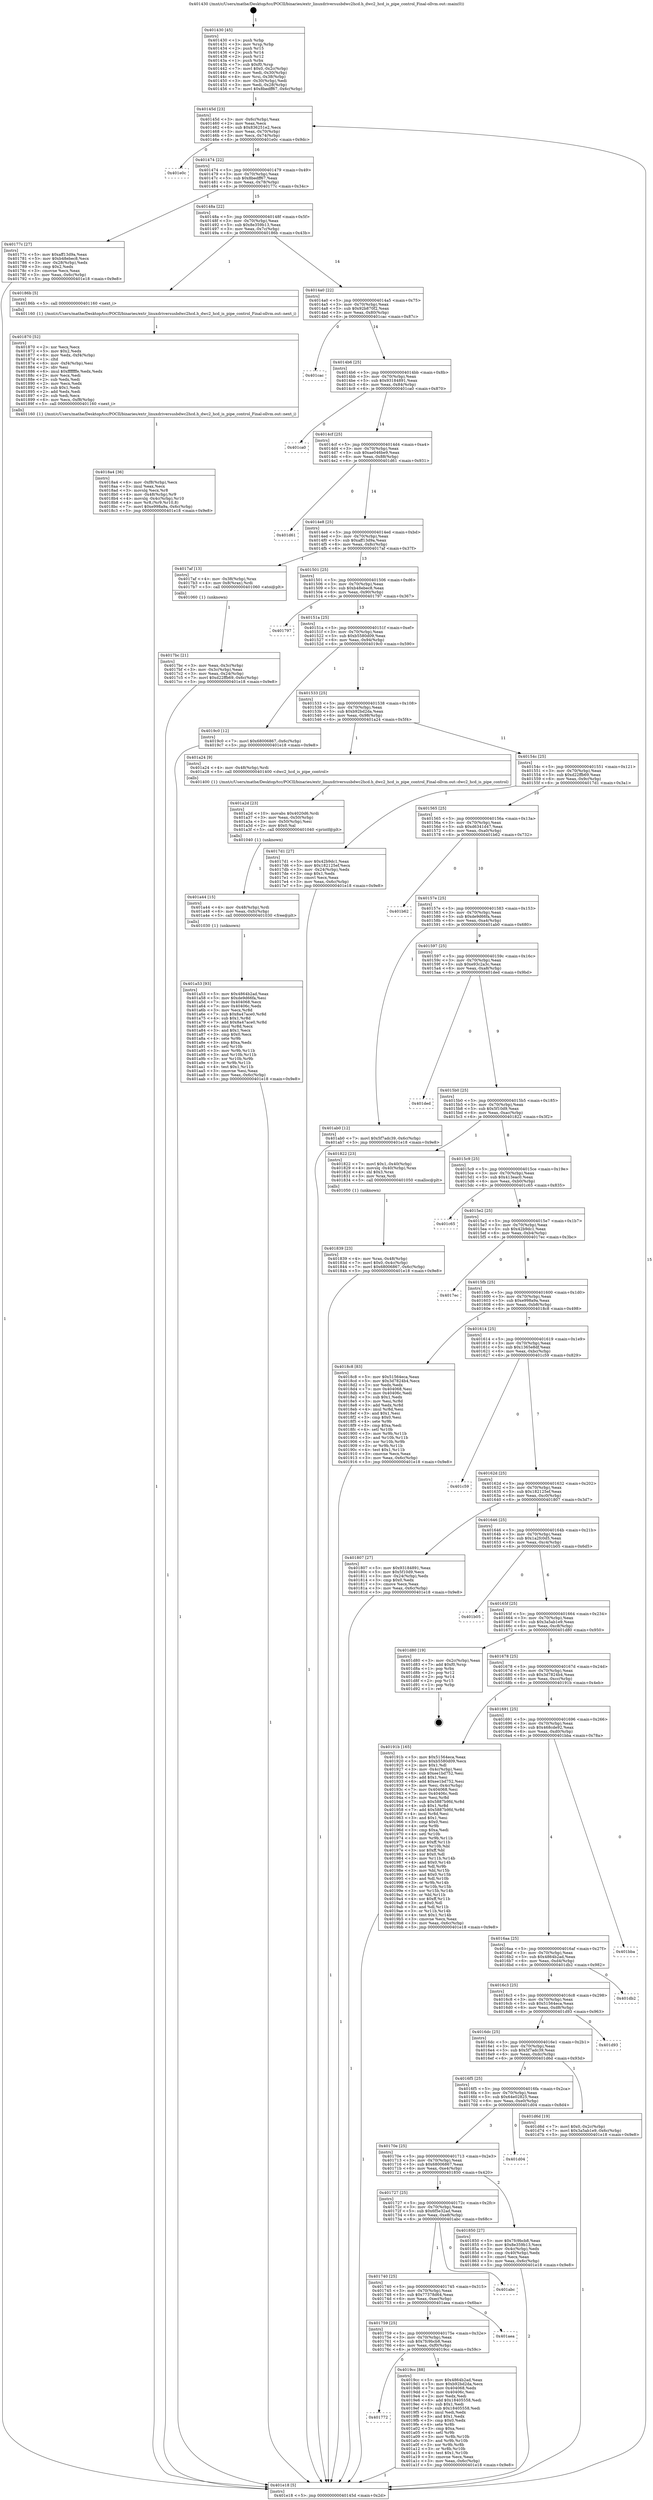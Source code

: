 digraph "0x401430" {
  label = "0x401430 (/mnt/c/Users/mathe/Desktop/tcc/POCII/binaries/extr_linuxdriversusbdwc2hcd.h_dwc2_hcd_is_pipe_control_Final-ollvm.out::main(0))"
  labelloc = "t"
  node[shape=record]

  Entry [label="",width=0.3,height=0.3,shape=circle,fillcolor=black,style=filled]
  "0x40145d" [label="{
     0x40145d [23]\l
     | [instrs]\l
     &nbsp;&nbsp;0x40145d \<+3\>: mov -0x6c(%rbp),%eax\l
     &nbsp;&nbsp;0x401460 \<+2\>: mov %eax,%ecx\l
     &nbsp;&nbsp;0x401462 \<+6\>: sub $0x836251e2,%ecx\l
     &nbsp;&nbsp;0x401468 \<+3\>: mov %eax,-0x70(%rbp)\l
     &nbsp;&nbsp;0x40146b \<+3\>: mov %ecx,-0x74(%rbp)\l
     &nbsp;&nbsp;0x40146e \<+6\>: je 0000000000401e0c \<main+0x9dc\>\l
  }"]
  "0x401e0c" [label="{
     0x401e0c\l
  }", style=dashed]
  "0x401474" [label="{
     0x401474 [22]\l
     | [instrs]\l
     &nbsp;&nbsp;0x401474 \<+5\>: jmp 0000000000401479 \<main+0x49\>\l
     &nbsp;&nbsp;0x401479 \<+3\>: mov -0x70(%rbp),%eax\l
     &nbsp;&nbsp;0x40147c \<+5\>: sub $0x8bedff67,%eax\l
     &nbsp;&nbsp;0x401481 \<+3\>: mov %eax,-0x78(%rbp)\l
     &nbsp;&nbsp;0x401484 \<+6\>: je 000000000040177c \<main+0x34c\>\l
  }"]
  Exit [label="",width=0.3,height=0.3,shape=circle,fillcolor=black,style=filled,peripheries=2]
  "0x40177c" [label="{
     0x40177c [27]\l
     | [instrs]\l
     &nbsp;&nbsp;0x40177c \<+5\>: mov $0xaff13d9a,%eax\l
     &nbsp;&nbsp;0x401781 \<+5\>: mov $0xb48ebec8,%ecx\l
     &nbsp;&nbsp;0x401786 \<+3\>: mov -0x28(%rbp),%edx\l
     &nbsp;&nbsp;0x401789 \<+3\>: cmp $0x2,%edx\l
     &nbsp;&nbsp;0x40178c \<+3\>: cmovne %ecx,%eax\l
     &nbsp;&nbsp;0x40178f \<+3\>: mov %eax,-0x6c(%rbp)\l
     &nbsp;&nbsp;0x401792 \<+5\>: jmp 0000000000401e18 \<main+0x9e8\>\l
  }"]
  "0x40148a" [label="{
     0x40148a [22]\l
     | [instrs]\l
     &nbsp;&nbsp;0x40148a \<+5\>: jmp 000000000040148f \<main+0x5f\>\l
     &nbsp;&nbsp;0x40148f \<+3\>: mov -0x70(%rbp),%eax\l
     &nbsp;&nbsp;0x401492 \<+5\>: sub $0x8e359b13,%eax\l
     &nbsp;&nbsp;0x401497 \<+3\>: mov %eax,-0x7c(%rbp)\l
     &nbsp;&nbsp;0x40149a \<+6\>: je 000000000040186b \<main+0x43b\>\l
  }"]
  "0x401e18" [label="{
     0x401e18 [5]\l
     | [instrs]\l
     &nbsp;&nbsp;0x401e18 \<+5\>: jmp 000000000040145d \<main+0x2d\>\l
  }"]
  "0x401430" [label="{
     0x401430 [45]\l
     | [instrs]\l
     &nbsp;&nbsp;0x401430 \<+1\>: push %rbp\l
     &nbsp;&nbsp;0x401431 \<+3\>: mov %rsp,%rbp\l
     &nbsp;&nbsp;0x401434 \<+2\>: push %r15\l
     &nbsp;&nbsp;0x401436 \<+2\>: push %r14\l
     &nbsp;&nbsp;0x401438 \<+2\>: push %r12\l
     &nbsp;&nbsp;0x40143a \<+1\>: push %rbx\l
     &nbsp;&nbsp;0x40143b \<+7\>: sub $0xf0,%rsp\l
     &nbsp;&nbsp;0x401442 \<+7\>: movl $0x0,-0x2c(%rbp)\l
     &nbsp;&nbsp;0x401449 \<+3\>: mov %edi,-0x30(%rbp)\l
     &nbsp;&nbsp;0x40144c \<+4\>: mov %rsi,-0x38(%rbp)\l
     &nbsp;&nbsp;0x401450 \<+3\>: mov -0x30(%rbp),%edi\l
     &nbsp;&nbsp;0x401453 \<+3\>: mov %edi,-0x28(%rbp)\l
     &nbsp;&nbsp;0x401456 \<+7\>: movl $0x8bedff67,-0x6c(%rbp)\l
  }"]
  "0x401a53" [label="{
     0x401a53 [93]\l
     | [instrs]\l
     &nbsp;&nbsp;0x401a53 \<+5\>: mov $0x4864b2ad,%eax\l
     &nbsp;&nbsp;0x401a58 \<+5\>: mov $0xde9d66fa,%esi\l
     &nbsp;&nbsp;0x401a5d \<+7\>: mov 0x404068,%ecx\l
     &nbsp;&nbsp;0x401a64 \<+7\>: mov 0x40406c,%edx\l
     &nbsp;&nbsp;0x401a6b \<+3\>: mov %ecx,%r8d\l
     &nbsp;&nbsp;0x401a6e \<+7\>: sub $0x8a47ace0,%r8d\l
     &nbsp;&nbsp;0x401a75 \<+4\>: sub $0x1,%r8d\l
     &nbsp;&nbsp;0x401a79 \<+7\>: add $0x8a47ace0,%r8d\l
     &nbsp;&nbsp;0x401a80 \<+4\>: imul %r8d,%ecx\l
     &nbsp;&nbsp;0x401a84 \<+3\>: and $0x1,%ecx\l
     &nbsp;&nbsp;0x401a87 \<+3\>: cmp $0x0,%ecx\l
     &nbsp;&nbsp;0x401a8a \<+4\>: sete %r9b\l
     &nbsp;&nbsp;0x401a8e \<+3\>: cmp $0xa,%edx\l
     &nbsp;&nbsp;0x401a91 \<+4\>: setl %r10b\l
     &nbsp;&nbsp;0x401a95 \<+3\>: mov %r9b,%r11b\l
     &nbsp;&nbsp;0x401a98 \<+3\>: and %r10b,%r11b\l
     &nbsp;&nbsp;0x401a9b \<+3\>: xor %r10b,%r9b\l
     &nbsp;&nbsp;0x401a9e \<+3\>: or %r9b,%r11b\l
     &nbsp;&nbsp;0x401aa1 \<+4\>: test $0x1,%r11b\l
     &nbsp;&nbsp;0x401aa5 \<+3\>: cmovne %esi,%eax\l
     &nbsp;&nbsp;0x401aa8 \<+3\>: mov %eax,-0x6c(%rbp)\l
     &nbsp;&nbsp;0x401aab \<+5\>: jmp 0000000000401e18 \<main+0x9e8\>\l
  }"]
  "0x40186b" [label="{
     0x40186b [5]\l
     | [instrs]\l
     &nbsp;&nbsp;0x40186b \<+5\>: call 0000000000401160 \<next_i\>\l
     | [calls]\l
     &nbsp;&nbsp;0x401160 \{1\} (/mnt/c/Users/mathe/Desktop/tcc/POCII/binaries/extr_linuxdriversusbdwc2hcd.h_dwc2_hcd_is_pipe_control_Final-ollvm.out::next_i)\l
  }"]
  "0x4014a0" [label="{
     0x4014a0 [22]\l
     | [instrs]\l
     &nbsp;&nbsp;0x4014a0 \<+5\>: jmp 00000000004014a5 \<main+0x75\>\l
     &nbsp;&nbsp;0x4014a5 \<+3\>: mov -0x70(%rbp),%eax\l
     &nbsp;&nbsp;0x4014a8 \<+5\>: sub $0x92b870f2,%eax\l
     &nbsp;&nbsp;0x4014ad \<+3\>: mov %eax,-0x80(%rbp)\l
     &nbsp;&nbsp;0x4014b0 \<+6\>: je 0000000000401cac \<main+0x87c\>\l
  }"]
  "0x401a44" [label="{
     0x401a44 [15]\l
     | [instrs]\l
     &nbsp;&nbsp;0x401a44 \<+4\>: mov -0x48(%rbp),%rdi\l
     &nbsp;&nbsp;0x401a48 \<+6\>: mov %eax,-0xfc(%rbp)\l
     &nbsp;&nbsp;0x401a4e \<+5\>: call 0000000000401030 \<free@plt\>\l
     | [calls]\l
     &nbsp;&nbsp;0x401030 \{1\} (unknown)\l
  }"]
  "0x401cac" [label="{
     0x401cac\l
  }", style=dashed]
  "0x4014b6" [label="{
     0x4014b6 [25]\l
     | [instrs]\l
     &nbsp;&nbsp;0x4014b6 \<+5\>: jmp 00000000004014bb \<main+0x8b\>\l
     &nbsp;&nbsp;0x4014bb \<+3\>: mov -0x70(%rbp),%eax\l
     &nbsp;&nbsp;0x4014be \<+5\>: sub $0x93184891,%eax\l
     &nbsp;&nbsp;0x4014c3 \<+6\>: mov %eax,-0x84(%rbp)\l
     &nbsp;&nbsp;0x4014c9 \<+6\>: je 0000000000401ca0 \<main+0x870\>\l
  }"]
  "0x401a2d" [label="{
     0x401a2d [23]\l
     | [instrs]\l
     &nbsp;&nbsp;0x401a2d \<+10\>: movabs $0x4020d6,%rdi\l
     &nbsp;&nbsp;0x401a37 \<+3\>: mov %eax,-0x50(%rbp)\l
     &nbsp;&nbsp;0x401a3a \<+3\>: mov -0x50(%rbp),%esi\l
     &nbsp;&nbsp;0x401a3d \<+2\>: mov $0x0,%al\l
     &nbsp;&nbsp;0x401a3f \<+5\>: call 0000000000401040 \<printf@plt\>\l
     | [calls]\l
     &nbsp;&nbsp;0x401040 \{1\} (unknown)\l
  }"]
  "0x401ca0" [label="{
     0x401ca0\l
  }", style=dashed]
  "0x4014cf" [label="{
     0x4014cf [25]\l
     | [instrs]\l
     &nbsp;&nbsp;0x4014cf \<+5\>: jmp 00000000004014d4 \<main+0xa4\>\l
     &nbsp;&nbsp;0x4014d4 \<+3\>: mov -0x70(%rbp),%eax\l
     &nbsp;&nbsp;0x4014d7 \<+5\>: sub $0xae046be9,%eax\l
     &nbsp;&nbsp;0x4014dc \<+6\>: mov %eax,-0x88(%rbp)\l
     &nbsp;&nbsp;0x4014e2 \<+6\>: je 0000000000401d61 \<main+0x931\>\l
  }"]
  "0x401772" [label="{
     0x401772\l
  }", style=dashed]
  "0x401d61" [label="{
     0x401d61\l
  }", style=dashed]
  "0x4014e8" [label="{
     0x4014e8 [25]\l
     | [instrs]\l
     &nbsp;&nbsp;0x4014e8 \<+5\>: jmp 00000000004014ed \<main+0xbd\>\l
     &nbsp;&nbsp;0x4014ed \<+3\>: mov -0x70(%rbp),%eax\l
     &nbsp;&nbsp;0x4014f0 \<+5\>: sub $0xaff13d9a,%eax\l
     &nbsp;&nbsp;0x4014f5 \<+6\>: mov %eax,-0x8c(%rbp)\l
     &nbsp;&nbsp;0x4014fb \<+6\>: je 00000000004017af \<main+0x37f\>\l
  }"]
  "0x4019cc" [label="{
     0x4019cc [88]\l
     | [instrs]\l
     &nbsp;&nbsp;0x4019cc \<+5\>: mov $0x4864b2ad,%eax\l
     &nbsp;&nbsp;0x4019d1 \<+5\>: mov $0xb92bd2da,%ecx\l
     &nbsp;&nbsp;0x4019d6 \<+7\>: mov 0x404068,%edx\l
     &nbsp;&nbsp;0x4019dd \<+7\>: mov 0x40406c,%esi\l
     &nbsp;&nbsp;0x4019e4 \<+2\>: mov %edx,%edi\l
     &nbsp;&nbsp;0x4019e6 \<+6\>: add $0x18405558,%edi\l
     &nbsp;&nbsp;0x4019ec \<+3\>: sub $0x1,%edi\l
     &nbsp;&nbsp;0x4019ef \<+6\>: sub $0x18405558,%edi\l
     &nbsp;&nbsp;0x4019f5 \<+3\>: imul %edi,%edx\l
     &nbsp;&nbsp;0x4019f8 \<+3\>: and $0x1,%edx\l
     &nbsp;&nbsp;0x4019fb \<+3\>: cmp $0x0,%edx\l
     &nbsp;&nbsp;0x4019fe \<+4\>: sete %r8b\l
     &nbsp;&nbsp;0x401a02 \<+3\>: cmp $0xa,%esi\l
     &nbsp;&nbsp;0x401a05 \<+4\>: setl %r9b\l
     &nbsp;&nbsp;0x401a09 \<+3\>: mov %r8b,%r10b\l
     &nbsp;&nbsp;0x401a0c \<+3\>: and %r9b,%r10b\l
     &nbsp;&nbsp;0x401a0f \<+3\>: xor %r9b,%r8b\l
     &nbsp;&nbsp;0x401a12 \<+3\>: or %r8b,%r10b\l
     &nbsp;&nbsp;0x401a15 \<+4\>: test $0x1,%r10b\l
     &nbsp;&nbsp;0x401a19 \<+3\>: cmovne %ecx,%eax\l
     &nbsp;&nbsp;0x401a1c \<+3\>: mov %eax,-0x6c(%rbp)\l
     &nbsp;&nbsp;0x401a1f \<+5\>: jmp 0000000000401e18 \<main+0x9e8\>\l
  }"]
  "0x4017af" [label="{
     0x4017af [13]\l
     | [instrs]\l
     &nbsp;&nbsp;0x4017af \<+4\>: mov -0x38(%rbp),%rax\l
     &nbsp;&nbsp;0x4017b3 \<+4\>: mov 0x8(%rax),%rdi\l
     &nbsp;&nbsp;0x4017b7 \<+5\>: call 0000000000401060 \<atoi@plt\>\l
     | [calls]\l
     &nbsp;&nbsp;0x401060 \{1\} (unknown)\l
  }"]
  "0x401501" [label="{
     0x401501 [25]\l
     | [instrs]\l
     &nbsp;&nbsp;0x401501 \<+5\>: jmp 0000000000401506 \<main+0xd6\>\l
     &nbsp;&nbsp;0x401506 \<+3\>: mov -0x70(%rbp),%eax\l
     &nbsp;&nbsp;0x401509 \<+5\>: sub $0xb48ebec8,%eax\l
     &nbsp;&nbsp;0x40150e \<+6\>: mov %eax,-0x90(%rbp)\l
     &nbsp;&nbsp;0x401514 \<+6\>: je 0000000000401797 \<main+0x367\>\l
  }"]
  "0x4017bc" [label="{
     0x4017bc [21]\l
     | [instrs]\l
     &nbsp;&nbsp;0x4017bc \<+3\>: mov %eax,-0x3c(%rbp)\l
     &nbsp;&nbsp;0x4017bf \<+3\>: mov -0x3c(%rbp),%eax\l
     &nbsp;&nbsp;0x4017c2 \<+3\>: mov %eax,-0x24(%rbp)\l
     &nbsp;&nbsp;0x4017c5 \<+7\>: movl $0xd22ffb69,-0x6c(%rbp)\l
     &nbsp;&nbsp;0x4017cc \<+5\>: jmp 0000000000401e18 \<main+0x9e8\>\l
  }"]
  "0x401759" [label="{
     0x401759 [25]\l
     | [instrs]\l
     &nbsp;&nbsp;0x401759 \<+5\>: jmp 000000000040175e \<main+0x32e\>\l
     &nbsp;&nbsp;0x40175e \<+3\>: mov -0x70(%rbp),%eax\l
     &nbsp;&nbsp;0x401761 \<+5\>: sub $0x7fc9bcb8,%eax\l
     &nbsp;&nbsp;0x401766 \<+6\>: mov %eax,-0xf0(%rbp)\l
     &nbsp;&nbsp;0x40176c \<+6\>: je 00000000004019cc \<main+0x59c\>\l
  }"]
  "0x401797" [label="{
     0x401797\l
  }", style=dashed]
  "0x40151a" [label="{
     0x40151a [25]\l
     | [instrs]\l
     &nbsp;&nbsp;0x40151a \<+5\>: jmp 000000000040151f \<main+0xef\>\l
     &nbsp;&nbsp;0x40151f \<+3\>: mov -0x70(%rbp),%eax\l
     &nbsp;&nbsp;0x401522 \<+5\>: sub $0xb5580d09,%eax\l
     &nbsp;&nbsp;0x401527 \<+6\>: mov %eax,-0x94(%rbp)\l
     &nbsp;&nbsp;0x40152d \<+6\>: je 00000000004019c0 \<main+0x590\>\l
  }"]
  "0x401aea" [label="{
     0x401aea\l
  }", style=dashed]
  "0x4019c0" [label="{
     0x4019c0 [12]\l
     | [instrs]\l
     &nbsp;&nbsp;0x4019c0 \<+7\>: movl $0x68006867,-0x6c(%rbp)\l
     &nbsp;&nbsp;0x4019c7 \<+5\>: jmp 0000000000401e18 \<main+0x9e8\>\l
  }"]
  "0x401533" [label="{
     0x401533 [25]\l
     | [instrs]\l
     &nbsp;&nbsp;0x401533 \<+5\>: jmp 0000000000401538 \<main+0x108\>\l
     &nbsp;&nbsp;0x401538 \<+3\>: mov -0x70(%rbp),%eax\l
     &nbsp;&nbsp;0x40153b \<+5\>: sub $0xb92bd2da,%eax\l
     &nbsp;&nbsp;0x401540 \<+6\>: mov %eax,-0x98(%rbp)\l
     &nbsp;&nbsp;0x401546 \<+6\>: je 0000000000401a24 \<main+0x5f4\>\l
  }"]
  "0x401740" [label="{
     0x401740 [25]\l
     | [instrs]\l
     &nbsp;&nbsp;0x401740 \<+5\>: jmp 0000000000401745 \<main+0x315\>\l
     &nbsp;&nbsp;0x401745 \<+3\>: mov -0x70(%rbp),%eax\l
     &nbsp;&nbsp;0x401748 \<+5\>: sub $0x77378d64,%eax\l
     &nbsp;&nbsp;0x40174d \<+6\>: mov %eax,-0xec(%rbp)\l
     &nbsp;&nbsp;0x401753 \<+6\>: je 0000000000401aea \<main+0x6ba\>\l
  }"]
  "0x401a24" [label="{
     0x401a24 [9]\l
     | [instrs]\l
     &nbsp;&nbsp;0x401a24 \<+4\>: mov -0x48(%rbp),%rdi\l
     &nbsp;&nbsp;0x401a28 \<+5\>: call 0000000000401400 \<dwc2_hcd_is_pipe_control\>\l
     | [calls]\l
     &nbsp;&nbsp;0x401400 \{1\} (/mnt/c/Users/mathe/Desktop/tcc/POCII/binaries/extr_linuxdriversusbdwc2hcd.h_dwc2_hcd_is_pipe_control_Final-ollvm.out::dwc2_hcd_is_pipe_control)\l
  }"]
  "0x40154c" [label="{
     0x40154c [25]\l
     | [instrs]\l
     &nbsp;&nbsp;0x40154c \<+5\>: jmp 0000000000401551 \<main+0x121\>\l
     &nbsp;&nbsp;0x401551 \<+3\>: mov -0x70(%rbp),%eax\l
     &nbsp;&nbsp;0x401554 \<+5\>: sub $0xd22ffb69,%eax\l
     &nbsp;&nbsp;0x401559 \<+6\>: mov %eax,-0x9c(%rbp)\l
     &nbsp;&nbsp;0x40155f \<+6\>: je 00000000004017d1 \<main+0x3a1\>\l
  }"]
  "0x401abc" [label="{
     0x401abc\l
  }", style=dashed]
  "0x4017d1" [label="{
     0x4017d1 [27]\l
     | [instrs]\l
     &nbsp;&nbsp;0x4017d1 \<+5\>: mov $0x42b9dc1,%eax\l
     &nbsp;&nbsp;0x4017d6 \<+5\>: mov $0x182125ef,%ecx\l
     &nbsp;&nbsp;0x4017db \<+3\>: mov -0x24(%rbp),%edx\l
     &nbsp;&nbsp;0x4017de \<+3\>: cmp $0x1,%edx\l
     &nbsp;&nbsp;0x4017e1 \<+3\>: cmovl %ecx,%eax\l
     &nbsp;&nbsp;0x4017e4 \<+3\>: mov %eax,-0x6c(%rbp)\l
     &nbsp;&nbsp;0x4017e7 \<+5\>: jmp 0000000000401e18 \<main+0x9e8\>\l
  }"]
  "0x401565" [label="{
     0x401565 [25]\l
     | [instrs]\l
     &nbsp;&nbsp;0x401565 \<+5\>: jmp 000000000040156a \<main+0x13a\>\l
     &nbsp;&nbsp;0x40156a \<+3\>: mov -0x70(%rbp),%eax\l
     &nbsp;&nbsp;0x40156d \<+5\>: sub $0xd6341d47,%eax\l
     &nbsp;&nbsp;0x401572 \<+6\>: mov %eax,-0xa0(%rbp)\l
     &nbsp;&nbsp;0x401578 \<+6\>: je 0000000000401b62 \<main+0x732\>\l
  }"]
  "0x4018a4" [label="{
     0x4018a4 [36]\l
     | [instrs]\l
     &nbsp;&nbsp;0x4018a4 \<+6\>: mov -0xf8(%rbp),%ecx\l
     &nbsp;&nbsp;0x4018aa \<+3\>: imul %eax,%ecx\l
     &nbsp;&nbsp;0x4018ad \<+3\>: movslq %ecx,%r8\l
     &nbsp;&nbsp;0x4018b0 \<+4\>: mov -0x48(%rbp),%r9\l
     &nbsp;&nbsp;0x4018b4 \<+4\>: movslq -0x4c(%rbp),%r10\l
     &nbsp;&nbsp;0x4018b8 \<+4\>: mov %r8,(%r9,%r10,8)\l
     &nbsp;&nbsp;0x4018bc \<+7\>: movl $0xe998a9a,-0x6c(%rbp)\l
     &nbsp;&nbsp;0x4018c3 \<+5\>: jmp 0000000000401e18 \<main+0x9e8\>\l
  }"]
  "0x401b62" [label="{
     0x401b62\l
  }", style=dashed]
  "0x40157e" [label="{
     0x40157e [25]\l
     | [instrs]\l
     &nbsp;&nbsp;0x40157e \<+5\>: jmp 0000000000401583 \<main+0x153\>\l
     &nbsp;&nbsp;0x401583 \<+3\>: mov -0x70(%rbp),%eax\l
     &nbsp;&nbsp;0x401586 \<+5\>: sub $0xde9d66fa,%eax\l
     &nbsp;&nbsp;0x40158b \<+6\>: mov %eax,-0xa4(%rbp)\l
     &nbsp;&nbsp;0x401591 \<+6\>: je 0000000000401ab0 \<main+0x680\>\l
  }"]
  "0x401870" [label="{
     0x401870 [52]\l
     | [instrs]\l
     &nbsp;&nbsp;0x401870 \<+2\>: xor %ecx,%ecx\l
     &nbsp;&nbsp;0x401872 \<+5\>: mov $0x2,%edx\l
     &nbsp;&nbsp;0x401877 \<+6\>: mov %edx,-0xf4(%rbp)\l
     &nbsp;&nbsp;0x40187d \<+1\>: cltd\l
     &nbsp;&nbsp;0x40187e \<+6\>: mov -0xf4(%rbp),%esi\l
     &nbsp;&nbsp;0x401884 \<+2\>: idiv %esi\l
     &nbsp;&nbsp;0x401886 \<+6\>: imul $0xfffffffe,%edx,%edx\l
     &nbsp;&nbsp;0x40188c \<+2\>: mov %ecx,%edi\l
     &nbsp;&nbsp;0x40188e \<+2\>: sub %edx,%edi\l
     &nbsp;&nbsp;0x401890 \<+2\>: mov %ecx,%edx\l
     &nbsp;&nbsp;0x401892 \<+3\>: sub $0x1,%edx\l
     &nbsp;&nbsp;0x401895 \<+2\>: add %edx,%edi\l
     &nbsp;&nbsp;0x401897 \<+2\>: sub %edi,%ecx\l
     &nbsp;&nbsp;0x401899 \<+6\>: mov %ecx,-0xf8(%rbp)\l
     &nbsp;&nbsp;0x40189f \<+5\>: call 0000000000401160 \<next_i\>\l
     | [calls]\l
     &nbsp;&nbsp;0x401160 \{1\} (/mnt/c/Users/mathe/Desktop/tcc/POCII/binaries/extr_linuxdriversusbdwc2hcd.h_dwc2_hcd_is_pipe_control_Final-ollvm.out::next_i)\l
  }"]
  "0x401ab0" [label="{
     0x401ab0 [12]\l
     | [instrs]\l
     &nbsp;&nbsp;0x401ab0 \<+7\>: movl $0x5f7adc39,-0x6c(%rbp)\l
     &nbsp;&nbsp;0x401ab7 \<+5\>: jmp 0000000000401e18 \<main+0x9e8\>\l
  }"]
  "0x401597" [label="{
     0x401597 [25]\l
     | [instrs]\l
     &nbsp;&nbsp;0x401597 \<+5\>: jmp 000000000040159c \<main+0x16c\>\l
     &nbsp;&nbsp;0x40159c \<+3\>: mov -0x70(%rbp),%eax\l
     &nbsp;&nbsp;0x40159f \<+5\>: sub $0xe93c2a3c,%eax\l
     &nbsp;&nbsp;0x4015a4 \<+6\>: mov %eax,-0xa8(%rbp)\l
     &nbsp;&nbsp;0x4015aa \<+6\>: je 0000000000401ded \<main+0x9bd\>\l
  }"]
  "0x401727" [label="{
     0x401727 [25]\l
     | [instrs]\l
     &nbsp;&nbsp;0x401727 \<+5\>: jmp 000000000040172c \<main+0x2fc\>\l
     &nbsp;&nbsp;0x40172c \<+3\>: mov -0x70(%rbp),%eax\l
     &nbsp;&nbsp;0x40172f \<+5\>: sub $0x6f5e32ad,%eax\l
     &nbsp;&nbsp;0x401734 \<+6\>: mov %eax,-0xe8(%rbp)\l
     &nbsp;&nbsp;0x40173a \<+6\>: je 0000000000401abc \<main+0x68c\>\l
  }"]
  "0x401ded" [label="{
     0x401ded\l
  }", style=dashed]
  "0x4015b0" [label="{
     0x4015b0 [25]\l
     | [instrs]\l
     &nbsp;&nbsp;0x4015b0 \<+5\>: jmp 00000000004015b5 \<main+0x185\>\l
     &nbsp;&nbsp;0x4015b5 \<+3\>: mov -0x70(%rbp),%eax\l
     &nbsp;&nbsp;0x4015b8 \<+5\>: sub $0x5f10d9,%eax\l
     &nbsp;&nbsp;0x4015bd \<+6\>: mov %eax,-0xac(%rbp)\l
     &nbsp;&nbsp;0x4015c3 \<+6\>: je 0000000000401822 \<main+0x3f2\>\l
  }"]
  "0x401850" [label="{
     0x401850 [27]\l
     | [instrs]\l
     &nbsp;&nbsp;0x401850 \<+5\>: mov $0x7fc9bcb8,%eax\l
     &nbsp;&nbsp;0x401855 \<+5\>: mov $0x8e359b13,%ecx\l
     &nbsp;&nbsp;0x40185a \<+3\>: mov -0x4c(%rbp),%edx\l
     &nbsp;&nbsp;0x40185d \<+3\>: cmp -0x40(%rbp),%edx\l
     &nbsp;&nbsp;0x401860 \<+3\>: cmovl %ecx,%eax\l
     &nbsp;&nbsp;0x401863 \<+3\>: mov %eax,-0x6c(%rbp)\l
     &nbsp;&nbsp;0x401866 \<+5\>: jmp 0000000000401e18 \<main+0x9e8\>\l
  }"]
  "0x401822" [label="{
     0x401822 [23]\l
     | [instrs]\l
     &nbsp;&nbsp;0x401822 \<+7\>: movl $0x1,-0x40(%rbp)\l
     &nbsp;&nbsp;0x401829 \<+4\>: movslq -0x40(%rbp),%rax\l
     &nbsp;&nbsp;0x40182d \<+4\>: shl $0x3,%rax\l
     &nbsp;&nbsp;0x401831 \<+3\>: mov %rax,%rdi\l
     &nbsp;&nbsp;0x401834 \<+5\>: call 0000000000401050 \<malloc@plt\>\l
     | [calls]\l
     &nbsp;&nbsp;0x401050 \{1\} (unknown)\l
  }"]
  "0x4015c9" [label="{
     0x4015c9 [25]\l
     | [instrs]\l
     &nbsp;&nbsp;0x4015c9 \<+5\>: jmp 00000000004015ce \<main+0x19e\>\l
     &nbsp;&nbsp;0x4015ce \<+3\>: mov -0x70(%rbp),%eax\l
     &nbsp;&nbsp;0x4015d1 \<+5\>: sub $0x413eac0,%eax\l
     &nbsp;&nbsp;0x4015d6 \<+6\>: mov %eax,-0xb0(%rbp)\l
     &nbsp;&nbsp;0x4015dc \<+6\>: je 0000000000401c65 \<main+0x835\>\l
  }"]
  "0x40170e" [label="{
     0x40170e [25]\l
     | [instrs]\l
     &nbsp;&nbsp;0x40170e \<+5\>: jmp 0000000000401713 \<main+0x2e3\>\l
     &nbsp;&nbsp;0x401713 \<+3\>: mov -0x70(%rbp),%eax\l
     &nbsp;&nbsp;0x401716 \<+5\>: sub $0x68006867,%eax\l
     &nbsp;&nbsp;0x40171b \<+6\>: mov %eax,-0xe4(%rbp)\l
     &nbsp;&nbsp;0x401721 \<+6\>: je 0000000000401850 \<main+0x420\>\l
  }"]
  "0x401c65" [label="{
     0x401c65\l
  }", style=dashed]
  "0x4015e2" [label="{
     0x4015e2 [25]\l
     | [instrs]\l
     &nbsp;&nbsp;0x4015e2 \<+5\>: jmp 00000000004015e7 \<main+0x1b7\>\l
     &nbsp;&nbsp;0x4015e7 \<+3\>: mov -0x70(%rbp),%eax\l
     &nbsp;&nbsp;0x4015ea \<+5\>: sub $0x42b9dc1,%eax\l
     &nbsp;&nbsp;0x4015ef \<+6\>: mov %eax,-0xb4(%rbp)\l
     &nbsp;&nbsp;0x4015f5 \<+6\>: je 00000000004017ec \<main+0x3bc\>\l
  }"]
  "0x401d04" [label="{
     0x401d04\l
  }", style=dashed]
  "0x4017ec" [label="{
     0x4017ec\l
  }", style=dashed]
  "0x4015fb" [label="{
     0x4015fb [25]\l
     | [instrs]\l
     &nbsp;&nbsp;0x4015fb \<+5\>: jmp 0000000000401600 \<main+0x1d0\>\l
     &nbsp;&nbsp;0x401600 \<+3\>: mov -0x70(%rbp),%eax\l
     &nbsp;&nbsp;0x401603 \<+5\>: sub $0xe998a9a,%eax\l
     &nbsp;&nbsp;0x401608 \<+6\>: mov %eax,-0xb8(%rbp)\l
     &nbsp;&nbsp;0x40160e \<+6\>: je 00000000004018c8 \<main+0x498\>\l
  }"]
  "0x4016f5" [label="{
     0x4016f5 [25]\l
     | [instrs]\l
     &nbsp;&nbsp;0x4016f5 \<+5\>: jmp 00000000004016fa \<main+0x2ca\>\l
     &nbsp;&nbsp;0x4016fa \<+3\>: mov -0x70(%rbp),%eax\l
     &nbsp;&nbsp;0x4016fd \<+5\>: sub $0x64e02825,%eax\l
     &nbsp;&nbsp;0x401702 \<+6\>: mov %eax,-0xe0(%rbp)\l
     &nbsp;&nbsp;0x401708 \<+6\>: je 0000000000401d04 \<main+0x8d4\>\l
  }"]
  "0x4018c8" [label="{
     0x4018c8 [83]\l
     | [instrs]\l
     &nbsp;&nbsp;0x4018c8 \<+5\>: mov $0x51564eca,%eax\l
     &nbsp;&nbsp;0x4018cd \<+5\>: mov $0x3d7824b4,%ecx\l
     &nbsp;&nbsp;0x4018d2 \<+2\>: xor %edx,%edx\l
     &nbsp;&nbsp;0x4018d4 \<+7\>: mov 0x404068,%esi\l
     &nbsp;&nbsp;0x4018db \<+7\>: mov 0x40406c,%edi\l
     &nbsp;&nbsp;0x4018e2 \<+3\>: sub $0x1,%edx\l
     &nbsp;&nbsp;0x4018e5 \<+3\>: mov %esi,%r8d\l
     &nbsp;&nbsp;0x4018e8 \<+3\>: add %edx,%r8d\l
     &nbsp;&nbsp;0x4018eb \<+4\>: imul %r8d,%esi\l
     &nbsp;&nbsp;0x4018ef \<+3\>: and $0x1,%esi\l
     &nbsp;&nbsp;0x4018f2 \<+3\>: cmp $0x0,%esi\l
     &nbsp;&nbsp;0x4018f5 \<+4\>: sete %r9b\l
     &nbsp;&nbsp;0x4018f9 \<+3\>: cmp $0xa,%edi\l
     &nbsp;&nbsp;0x4018fc \<+4\>: setl %r10b\l
     &nbsp;&nbsp;0x401900 \<+3\>: mov %r9b,%r11b\l
     &nbsp;&nbsp;0x401903 \<+3\>: and %r10b,%r11b\l
     &nbsp;&nbsp;0x401906 \<+3\>: xor %r10b,%r9b\l
     &nbsp;&nbsp;0x401909 \<+3\>: or %r9b,%r11b\l
     &nbsp;&nbsp;0x40190c \<+4\>: test $0x1,%r11b\l
     &nbsp;&nbsp;0x401910 \<+3\>: cmovne %ecx,%eax\l
     &nbsp;&nbsp;0x401913 \<+3\>: mov %eax,-0x6c(%rbp)\l
     &nbsp;&nbsp;0x401916 \<+5\>: jmp 0000000000401e18 \<main+0x9e8\>\l
  }"]
  "0x401614" [label="{
     0x401614 [25]\l
     | [instrs]\l
     &nbsp;&nbsp;0x401614 \<+5\>: jmp 0000000000401619 \<main+0x1e9\>\l
     &nbsp;&nbsp;0x401619 \<+3\>: mov -0x70(%rbp),%eax\l
     &nbsp;&nbsp;0x40161c \<+5\>: sub $0x1365e8df,%eax\l
     &nbsp;&nbsp;0x401621 \<+6\>: mov %eax,-0xbc(%rbp)\l
     &nbsp;&nbsp;0x401627 \<+6\>: je 0000000000401c59 \<main+0x829\>\l
  }"]
  "0x401d6d" [label="{
     0x401d6d [19]\l
     | [instrs]\l
     &nbsp;&nbsp;0x401d6d \<+7\>: movl $0x0,-0x2c(%rbp)\l
     &nbsp;&nbsp;0x401d74 \<+7\>: movl $0x3a5ab1e9,-0x6c(%rbp)\l
     &nbsp;&nbsp;0x401d7b \<+5\>: jmp 0000000000401e18 \<main+0x9e8\>\l
  }"]
  "0x401c59" [label="{
     0x401c59\l
  }", style=dashed]
  "0x40162d" [label="{
     0x40162d [25]\l
     | [instrs]\l
     &nbsp;&nbsp;0x40162d \<+5\>: jmp 0000000000401632 \<main+0x202\>\l
     &nbsp;&nbsp;0x401632 \<+3\>: mov -0x70(%rbp),%eax\l
     &nbsp;&nbsp;0x401635 \<+5\>: sub $0x182125ef,%eax\l
     &nbsp;&nbsp;0x40163a \<+6\>: mov %eax,-0xc0(%rbp)\l
     &nbsp;&nbsp;0x401640 \<+6\>: je 0000000000401807 \<main+0x3d7\>\l
  }"]
  "0x4016dc" [label="{
     0x4016dc [25]\l
     | [instrs]\l
     &nbsp;&nbsp;0x4016dc \<+5\>: jmp 00000000004016e1 \<main+0x2b1\>\l
     &nbsp;&nbsp;0x4016e1 \<+3\>: mov -0x70(%rbp),%eax\l
     &nbsp;&nbsp;0x4016e4 \<+5\>: sub $0x5f7adc39,%eax\l
     &nbsp;&nbsp;0x4016e9 \<+6\>: mov %eax,-0xdc(%rbp)\l
     &nbsp;&nbsp;0x4016ef \<+6\>: je 0000000000401d6d \<main+0x93d\>\l
  }"]
  "0x401807" [label="{
     0x401807 [27]\l
     | [instrs]\l
     &nbsp;&nbsp;0x401807 \<+5\>: mov $0x93184891,%eax\l
     &nbsp;&nbsp;0x40180c \<+5\>: mov $0x5f10d9,%ecx\l
     &nbsp;&nbsp;0x401811 \<+3\>: mov -0x24(%rbp),%edx\l
     &nbsp;&nbsp;0x401814 \<+3\>: cmp $0x0,%edx\l
     &nbsp;&nbsp;0x401817 \<+3\>: cmove %ecx,%eax\l
     &nbsp;&nbsp;0x40181a \<+3\>: mov %eax,-0x6c(%rbp)\l
     &nbsp;&nbsp;0x40181d \<+5\>: jmp 0000000000401e18 \<main+0x9e8\>\l
  }"]
  "0x401646" [label="{
     0x401646 [25]\l
     | [instrs]\l
     &nbsp;&nbsp;0x401646 \<+5\>: jmp 000000000040164b \<main+0x21b\>\l
     &nbsp;&nbsp;0x40164b \<+3\>: mov -0x70(%rbp),%eax\l
     &nbsp;&nbsp;0x40164e \<+5\>: sub $0x1a2fc0d5,%eax\l
     &nbsp;&nbsp;0x401653 \<+6\>: mov %eax,-0xc4(%rbp)\l
     &nbsp;&nbsp;0x401659 \<+6\>: je 0000000000401b05 \<main+0x6d5\>\l
  }"]
  "0x401839" [label="{
     0x401839 [23]\l
     | [instrs]\l
     &nbsp;&nbsp;0x401839 \<+4\>: mov %rax,-0x48(%rbp)\l
     &nbsp;&nbsp;0x40183d \<+7\>: movl $0x0,-0x4c(%rbp)\l
     &nbsp;&nbsp;0x401844 \<+7\>: movl $0x68006867,-0x6c(%rbp)\l
     &nbsp;&nbsp;0x40184b \<+5\>: jmp 0000000000401e18 \<main+0x9e8\>\l
  }"]
  "0x401d93" [label="{
     0x401d93\l
  }", style=dashed]
  "0x401b05" [label="{
     0x401b05\l
  }", style=dashed]
  "0x40165f" [label="{
     0x40165f [25]\l
     | [instrs]\l
     &nbsp;&nbsp;0x40165f \<+5\>: jmp 0000000000401664 \<main+0x234\>\l
     &nbsp;&nbsp;0x401664 \<+3\>: mov -0x70(%rbp),%eax\l
     &nbsp;&nbsp;0x401667 \<+5\>: sub $0x3a5ab1e9,%eax\l
     &nbsp;&nbsp;0x40166c \<+6\>: mov %eax,-0xc8(%rbp)\l
     &nbsp;&nbsp;0x401672 \<+6\>: je 0000000000401d80 \<main+0x950\>\l
  }"]
  "0x4016c3" [label="{
     0x4016c3 [25]\l
     | [instrs]\l
     &nbsp;&nbsp;0x4016c3 \<+5\>: jmp 00000000004016c8 \<main+0x298\>\l
     &nbsp;&nbsp;0x4016c8 \<+3\>: mov -0x70(%rbp),%eax\l
     &nbsp;&nbsp;0x4016cb \<+5\>: sub $0x51564eca,%eax\l
     &nbsp;&nbsp;0x4016d0 \<+6\>: mov %eax,-0xd8(%rbp)\l
     &nbsp;&nbsp;0x4016d6 \<+6\>: je 0000000000401d93 \<main+0x963\>\l
  }"]
  "0x401d80" [label="{
     0x401d80 [19]\l
     | [instrs]\l
     &nbsp;&nbsp;0x401d80 \<+3\>: mov -0x2c(%rbp),%eax\l
     &nbsp;&nbsp;0x401d83 \<+7\>: add $0xf0,%rsp\l
     &nbsp;&nbsp;0x401d8a \<+1\>: pop %rbx\l
     &nbsp;&nbsp;0x401d8b \<+2\>: pop %r12\l
     &nbsp;&nbsp;0x401d8d \<+2\>: pop %r14\l
     &nbsp;&nbsp;0x401d8f \<+2\>: pop %r15\l
     &nbsp;&nbsp;0x401d91 \<+1\>: pop %rbp\l
     &nbsp;&nbsp;0x401d92 \<+1\>: ret\l
  }"]
  "0x401678" [label="{
     0x401678 [25]\l
     | [instrs]\l
     &nbsp;&nbsp;0x401678 \<+5\>: jmp 000000000040167d \<main+0x24d\>\l
     &nbsp;&nbsp;0x40167d \<+3\>: mov -0x70(%rbp),%eax\l
     &nbsp;&nbsp;0x401680 \<+5\>: sub $0x3d7824b4,%eax\l
     &nbsp;&nbsp;0x401685 \<+6\>: mov %eax,-0xcc(%rbp)\l
     &nbsp;&nbsp;0x40168b \<+6\>: je 000000000040191b \<main+0x4eb\>\l
  }"]
  "0x401db2" [label="{
     0x401db2\l
  }", style=dashed]
  "0x40191b" [label="{
     0x40191b [165]\l
     | [instrs]\l
     &nbsp;&nbsp;0x40191b \<+5\>: mov $0x51564eca,%eax\l
     &nbsp;&nbsp;0x401920 \<+5\>: mov $0xb5580d09,%ecx\l
     &nbsp;&nbsp;0x401925 \<+2\>: mov $0x1,%dl\l
     &nbsp;&nbsp;0x401927 \<+3\>: mov -0x4c(%rbp),%esi\l
     &nbsp;&nbsp;0x40192a \<+6\>: sub $0xee1bd752,%esi\l
     &nbsp;&nbsp;0x401930 \<+3\>: add $0x1,%esi\l
     &nbsp;&nbsp;0x401933 \<+6\>: add $0xee1bd752,%esi\l
     &nbsp;&nbsp;0x401939 \<+3\>: mov %esi,-0x4c(%rbp)\l
     &nbsp;&nbsp;0x40193c \<+7\>: mov 0x404068,%esi\l
     &nbsp;&nbsp;0x401943 \<+7\>: mov 0x40406c,%edi\l
     &nbsp;&nbsp;0x40194a \<+3\>: mov %esi,%r8d\l
     &nbsp;&nbsp;0x40194d \<+7\>: sub $0x5887b9fd,%r8d\l
     &nbsp;&nbsp;0x401954 \<+4\>: sub $0x1,%r8d\l
     &nbsp;&nbsp;0x401958 \<+7\>: add $0x5887b9fd,%r8d\l
     &nbsp;&nbsp;0x40195f \<+4\>: imul %r8d,%esi\l
     &nbsp;&nbsp;0x401963 \<+3\>: and $0x1,%esi\l
     &nbsp;&nbsp;0x401966 \<+3\>: cmp $0x0,%esi\l
     &nbsp;&nbsp;0x401969 \<+4\>: sete %r9b\l
     &nbsp;&nbsp;0x40196d \<+3\>: cmp $0xa,%edi\l
     &nbsp;&nbsp;0x401970 \<+4\>: setl %r10b\l
     &nbsp;&nbsp;0x401974 \<+3\>: mov %r9b,%r11b\l
     &nbsp;&nbsp;0x401977 \<+4\>: xor $0xff,%r11b\l
     &nbsp;&nbsp;0x40197b \<+3\>: mov %r10b,%bl\l
     &nbsp;&nbsp;0x40197e \<+3\>: xor $0xff,%bl\l
     &nbsp;&nbsp;0x401981 \<+3\>: xor $0x0,%dl\l
     &nbsp;&nbsp;0x401984 \<+3\>: mov %r11b,%r14b\l
     &nbsp;&nbsp;0x401987 \<+4\>: and $0x0,%r14b\l
     &nbsp;&nbsp;0x40198b \<+3\>: and %dl,%r9b\l
     &nbsp;&nbsp;0x40198e \<+3\>: mov %bl,%r15b\l
     &nbsp;&nbsp;0x401991 \<+4\>: and $0x0,%r15b\l
     &nbsp;&nbsp;0x401995 \<+3\>: and %dl,%r10b\l
     &nbsp;&nbsp;0x401998 \<+3\>: or %r9b,%r14b\l
     &nbsp;&nbsp;0x40199b \<+3\>: or %r10b,%r15b\l
     &nbsp;&nbsp;0x40199e \<+3\>: xor %r15b,%r14b\l
     &nbsp;&nbsp;0x4019a1 \<+3\>: or %bl,%r11b\l
     &nbsp;&nbsp;0x4019a4 \<+4\>: xor $0xff,%r11b\l
     &nbsp;&nbsp;0x4019a8 \<+3\>: or $0x0,%dl\l
     &nbsp;&nbsp;0x4019ab \<+3\>: and %dl,%r11b\l
     &nbsp;&nbsp;0x4019ae \<+3\>: or %r11b,%r14b\l
     &nbsp;&nbsp;0x4019b1 \<+4\>: test $0x1,%r14b\l
     &nbsp;&nbsp;0x4019b5 \<+3\>: cmovne %ecx,%eax\l
     &nbsp;&nbsp;0x4019b8 \<+3\>: mov %eax,-0x6c(%rbp)\l
     &nbsp;&nbsp;0x4019bb \<+5\>: jmp 0000000000401e18 \<main+0x9e8\>\l
  }"]
  "0x401691" [label="{
     0x401691 [25]\l
     | [instrs]\l
     &nbsp;&nbsp;0x401691 \<+5\>: jmp 0000000000401696 \<main+0x266\>\l
     &nbsp;&nbsp;0x401696 \<+3\>: mov -0x70(%rbp),%eax\l
     &nbsp;&nbsp;0x401699 \<+5\>: sub $0x468cde92,%eax\l
     &nbsp;&nbsp;0x40169e \<+6\>: mov %eax,-0xd0(%rbp)\l
     &nbsp;&nbsp;0x4016a4 \<+6\>: je 0000000000401bba \<main+0x78a\>\l
  }"]
  "0x4016aa" [label="{
     0x4016aa [25]\l
     | [instrs]\l
     &nbsp;&nbsp;0x4016aa \<+5\>: jmp 00000000004016af \<main+0x27f\>\l
     &nbsp;&nbsp;0x4016af \<+3\>: mov -0x70(%rbp),%eax\l
     &nbsp;&nbsp;0x4016b2 \<+5\>: sub $0x4864b2ad,%eax\l
     &nbsp;&nbsp;0x4016b7 \<+6\>: mov %eax,-0xd4(%rbp)\l
     &nbsp;&nbsp;0x4016bd \<+6\>: je 0000000000401db2 \<main+0x982\>\l
  }"]
  "0x401bba" [label="{
     0x401bba\l
  }", style=dashed]
  Entry -> "0x401430" [label=" 1"]
  "0x40145d" -> "0x401e0c" [label=" 0"]
  "0x40145d" -> "0x401474" [label=" 16"]
  "0x401d80" -> Exit [label=" 1"]
  "0x401474" -> "0x40177c" [label=" 1"]
  "0x401474" -> "0x40148a" [label=" 15"]
  "0x40177c" -> "0x401e18" [label=" 1"]
  "0x401430" -> "0x40145d" [label=" 1"]
  "0x401e18" -> "0x40145d" [label=" 15"]
  "0x401d6d" -> "0x401e18" [label=" 1"]
  "0x40148a" -> "0x40186b" [label=" 1"]
  "0x40148a" -> "0x4014a0" [label=" 14"]
  "0x401ab0" -> "0x401e18" [label=" 1"]
  "0x4014a0" -> "0x401cac" [label=" 0"]
  "0x4014a0" -> "0x4014b6" [label=" 14"]
  "0x401a53" -> "0x401e18" [label=" 1"]
  "0x4014b6" -> "0x401ca0" [label=" 0"]
  "0x4014b6" -> "0x4014cf" [label=" 14"]
  "0x401a44" -> "0x401a53" [label=" 1"]
  "0x4014cf" -> "0x401d61" [label=" 0"]
  "0x4014cf" -> "0x4014e8" [label=" 14"]
  "0x401a2d" -> "0x401a44" [label=" 1"]
  "0x4014e8" -> "0x4017af" [label=" 1"]
  "0x4014e8" -> "0x401501" [label=" 13"]
  "0x4017af" -> "0x4017bc" [label=" 1"]
  "0x4017bc" -> "0x401e18" [label=" 1"]
  "0x401a24" -> "0x401a2d" [label=" 1"]
  "0x401501" -> "0x401797" [label=" 0"]
  "0x401501" -> "0x40151a" [label=" 13"]
  "0x401759" -> "0x401772" [label=" 0"]
  "0x40151a" -> "0x4019c0" [label=" 1"]
  "0x40151a" -> "0x401533" [label=" 12"]
  "0x401759" -> "0x4019cc" [label=" 1"]
  "0x401533" -> "0x401a24" [label=" 1"]
  "0x401533" -> "0x40154c" [label=" 11"]
  "0x401740" -> "0x401759" [label=" 1"]
  "0x40154c" -> "0x4017d1" [label=" 1"]
  "0x40154c" -> "0x401565" [label=" 10"]
  "0x4017d1" -> "0x401e18" [label=" 1"]
  "0x401740" -> "0x401aea" [label=" 0"]
  "0x401565" -> "0x401b62" [label=" 0"]
  "0x401565" -> "0x40157e" [label=" 10"]
  "0x401727" -> "0x401740" [label=" 1"]
  "0x40157e" -> "0x401ab0" [label=" 1"]
  "0x40157e" -> "0x401597" [label=" 9"]
  "0x401727" -> "0x401abc" [label=" 0"]
  "0x401597" -> "0x401ded" [label=" 0"]
  "0x401597" -> "0x4015b0" [label=" 9"]
  "0x4019cc" -> "0x401e18" [label=" 1"]
  "0x4015b0" -> "0x401822" [label=" 1"]
  "0x4015b0" -> "0x4015c9" [label=" 8"]
  "0x4019c0" -> "0x401e18" [label=" 1"]
  "0x4015c9" -> "0x401c65" [label=" 0"]
  "0x4015c9" -> "0x4015e2" [label=" 8"]
  "0x4018c8" -> "0x401e18" [label=" 1"]
  "0x4015e2" -> "0x4017ec" [label=" 0"]
  "0x4015e2" -> "0x4015fb" [label=" 8"]
  "0x4018a4" -> "0x401e18" [label=" 1"]
  "0x4015fb" -> "0x4018c8" [label=" 1"]
  "0x4015fb" -> "0x401614" [label=" 7"]
  "0x40186b" -> "0x401870" [label=" 1"]
  "0x401614" -> "0x401c59" [label=" 0"]
  "0x401614" -> "0x40162d" [label=" 7"]
  "0x401850" -> "0x401e18" [label=" 2"]
  "0x40162d" -> "0x401807" [label=" 1"]
  "0x40162d" -> "0x401646" [label=" 6"]
  "0x401807" -> "0x401e18" [label=" 1"]
  "0x401822" -> "0x401839" [label=" 1"]
  "0x401839" -> "0x401e18" [label=" 1"]
  "0x40170e" -> "0x401850" [label=" 2"]
  "0x401646" -> "0x401b05" [label=" 0"]
  "0x401646" -> "0x40165f" [label=" 6"]
  "0x40191b" -> "0x401e18" [label=" 1"]
  "0x40165f" -> "0x401d80" [label=" 1"]
  "0x40165f" -> "0x401678" [label=" 5"]
  "0x4016f5" -> "0x401d04" [label=" 0"]
  "0x401678" -> "0x40191b" [label=" 1"]
  "0x401678" -> "0x401691" [label=" 4"]
  "0x401870" -> "0x4018a4" [label=" 1"]
  "0x401691" -> "0x401bba" [label=" 0"]
  "0x401691" -> "0x4016aa" [label=" 4"]
  "0x4016dc" -> "0x4016f5" [label=" 3"]
  "0x4016aa" -> "0x401db2" [label=" 0"]
  "0x4016aa" -> "0x4016c3" [label=" 4"]
  "0x4016f5" -> "0x40170e" [label=" 3"]
  "0x4016c3" -> "0x401d93" [label=" 0"]
  "0x4016c3" -> "0x4016dc" [label=" 4"]
  "0x40170e" -> "0x401727" [label=" 1"]
  "0x4016dc" -> "0x401d6d" [label=" 1"]
}
